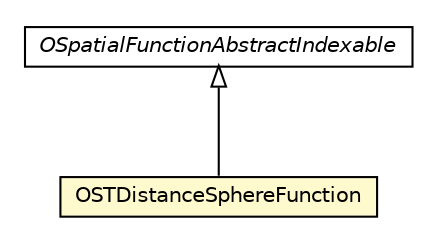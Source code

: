 #!/usr/local/bin/dot
#
# Class diagram 
# Generated by UMLGraph version R5_6-24-gf6e263 (http://www.umlgraph.org/)
#

digraph G {
	edge [fontname="Helvetica",fontsize=10,labelfontname="Helvetica",labelfontsize=10];
	node [fontname="Helvetica",fontsize=10,shape=plaintext];
	nodesep=0.25;
	ranksep=0.5;
	// com.orientechnologies.spatial.functions.OSTDistanceSphereFunction
	c6191504 [label=<<table title="com.orientechnologies.spatial.functions.OSTDistanceSphereFunction" border="0" cellborder="1" cellspacing="0" cellpadding="2" port="p" bgcolor="lemonChiffon" href="./OSTDistanceSphereFunction.html">
		<tr><td><table border="0" cellspacing="0" cellpadding="1">
<tr><td align="center" balign="center"> OSTDistanceSphereFunction </td></tr>
		</table></td></tr>
		</table>>, URL="./OSTDistanceSphereFunction.html", fontname="Helvetica", fontcolor="black", fontsize=10.0];
	// com.orientechnologies.spatial.functions.OSpatialFunctionAbstractIndexable
	c6191507 [label=<<table title="com.orientechnologies.spatial.functions.OSpatialFunctionAbstractIndexable" border="0" cellborder="1" cellspacing="0" cellpadding="2" port="p" href="./OSpatialFunctionAbstractIndexable.html">
		<tr><td><table border="0" cellspacing="0" cellpadding="1">
<tr><td align="center" balign="center"><font face="Helvetica-Oblique"> OSpatialFunctionAbstractIndexable </font></td></tr>
		</table></td></tr>
		</table>>, URL="./OSpatialFunctionAbstractIndexable.html", fontname="Helvetica", fontcolor="black", fontsize=10.0];
	//com.orientechnologies.spatial.functions.OSTDistanceSphereFunction extends com.orientechnologies.spatial.functions.OSpatialFunctionAbstractIndexable
	c6191507:p -> c6191504:p [dir=back,arrowtail=empty];
}

